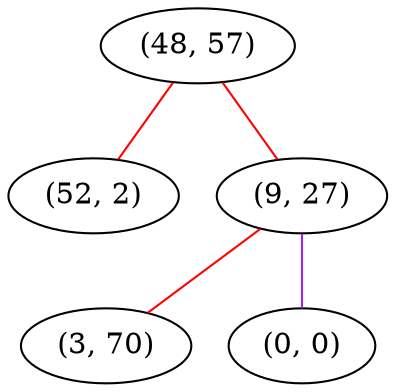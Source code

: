 graph "" {
"(48, 57)";
"(52, 2)";
"(9, 27)";
"(3, 70)";
"(0, 0)";
"(48, 57)" -- "(52, 2)"  [color=red, key=0, weight=1];
"(48, 57)" -- "(9, 27)"  [color=red, key=0, weight=1];
"(9, 27)" -- "(0, 0)"  [color=purple, key=0, weight=4];
"(9, 27)" -- "(3, 70)"  [color=red, key=0, weight=1];
}
